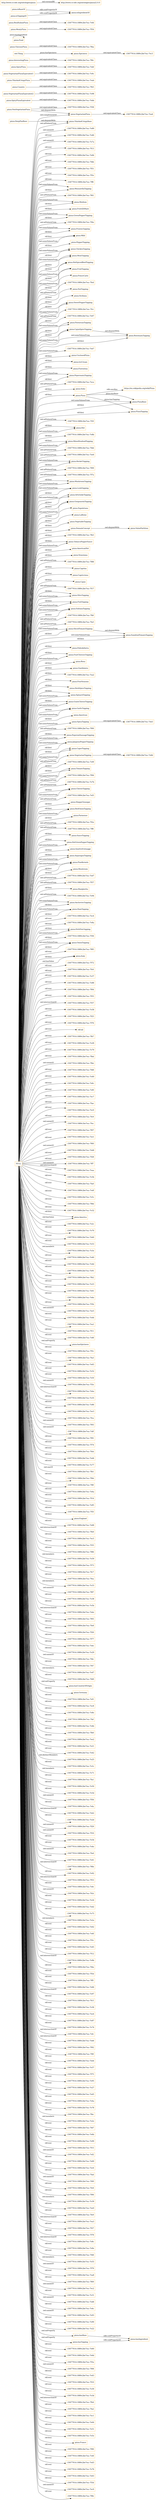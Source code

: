 digraph ar2dtool_diagram { 
rankdir=LR;
size="1501"
node [shape = rectangle, color="orange"]; "pizza:MozzarellaTopping" "-33677914:1889c2be7ea:-7f61" "-33677914:1889c2be7ea:-7ebb" "pizza:Medium" "pizza:FruttiDiMare" "pizza:VegetarianPizzaEquivalent2" "pizza:GreenPepperTopping" "-33677914:1889c2be7ea:-7f4a" "pizza:PrawnsTopping" "pizza:Mild" "pizza:PepperTopping" "pizza:ChickenTopping" "pizza:MeatTopping" "-33677914:1889c2be7ea:-7ea4" "pizza:HotSpicedBeefTopping" "pizza:FruitTopping" "pizza:PrinceCarlo" "-33677914:1889c2be7ea:-7fed" "pizza:NutTopping" "pizza:Siciliana" "-33677914:1889c2be7ea:-7e8d" "pizza:SweetPepperTopping" "-33677914:1889c2be7ea:-7fcc" "pizza:Country" "pizza:ThinAndCrispyBase" "pizza:ParmesanTopping" "pizza:CajunSpiceTopping" "-33677914:1889c2be7ea:-7eb7" "-33677914:1889c2be7ea:-7eab" "pizza:UnclosedPizza" "pizza:IceCream" "pizza:Fiorentina" "pizza:PeperonataTopping" "pizza:SpicyPizzaEquivalent" "-33677914:1889c2be7ea:-7eca" "pizza:Soho" "pizza:PizzaBase" "-33677914:1889c2be7ea:-7e9c" "-33677914:1889c2be7ea:-7ebf" "-33677914:1889c2be7ea:-7f3f" "pizza:InterestingPizza" "pizza:RosemaryTopping" "pizza:Hot" "-33677914:1889c2be7ea:-7e8b" "-33677914:1889c2be7ea:-7e98" "pizza:MixedSeafoodTopping" "-33677914:1889c2be7ea:-7fdd" "pizza:Spiciness" "-33677914:1889c2be7ea:-7ee6" "pizza:RocketTopping" "-33677914:1889c2be7ea:-7f09" "pizza:CheeseyPizza" "-33677914:1889c2be7ea:-7fb5" "-33677914:1889c2be7ea:-7f7a" "pizza:ValuePartition" "pizza:MushroomTopping" "pizza:LeekTopping" "pizza:ArtichokeTopping" "pizza:GorgonzolaTopping" "pizza:Napoletana" "pizza:LaReine" "pizza:VegetableTopping" "pizza:DomainConcept" "-33677914:1889c2be7ea:-7fb3" "pizza:TobascoPepperSauce" "pizza:AmericanHot" "pizza:Veneziana" "-33677914:1889c2be7ea:-7f88" "pizza:Food" "pizza:Caprina" "pizza:Capricciosa" "-33677914:1889c2be7ea:-7f38" "pizza:Cajun" "-33677914:1889c2be7ea:-7f17" "pizza:OliveTopping" "pizza:FishTopping" "-33677914:1889c2be7ea:-7fba" "pizza:SultanaTopping" "-33677914:1889c2be7ea:-7ec3" "-33677914:1889c2be7ea:-7fbf" "-33677914:1889c2be7ea:-7fa5" "pizza:SlicedTomatoTopping" "pizza:PolloAdAstra" "pizza:FourCheesesTopping" "pizza:Rosa" "pizza:Giardiniera" "-33677914:1889c2be7ea:-7ea2" "-33677914:1889c2be7ea:-7f6c" "pizza:FourSeasons" "pizza:HerbSpiceTopping" "pizza:SpinachTopping" "pizza:GoatsCheeseTopping" "pizza:DeepPanBase" "pizza:GarlicTopping" "pizza:American" "pizza:SundriedTomatoTopping" "pizza:SpicyTopping" "-33677914:1889c2be7ea:-7f00" "pizza:PeperoniSausageTopping" "pizza:JalapenoPepperTopping" "pizza:PizzaTopping" "pizza:CaperTopping" "pizza:VegetarianTopping" "-33677914:1889c2be7ea:-7e9f" "pizza:ThinAndCrispyPizza" "pizza:TomatoTopping" "-33677914:1889c2be7ea:-7f94" "-33677914:1889c2be7ea:-7e7b" "pizza:CheeseTopping" "-33677914:1889c2be7ea:-7ef3" "pizza:SpicyPizza" "pizza:SloppyGiuseppe" "pizza:RedOnionTopping" "-33677914:1889c2be7ea:-7f54" "-33677914:1889c2be7ea:-7eb3" "pizza:Parmense" "-33677914:1889c2be7ea:-7f2a" "-33677914:1889c2be7ea:-7ff8" "-33677914:1889c2be7ea:-7efd" "pizza:SauceTopping" "pizza:Pizza" "pizza:HotGreenPepperTopping" "pizza:VegetarianPizzaEquivalent1" "pizza:RealItalianPizza" "pizza:QuattroFormaggi" "pizza:AsparagusTopping" "pizza:MeatyPizza" "pizza:PineKernels" "pizza:Mushroom" "-33677914:1889c2be7ea:-7ed7" "-33677914:1889c2be7ea:-7f57" "pizza:Margherita" "-33677914:1889c2be7ea:-7e94" "pizza:AnchoviesTopping" "pizza:HamTopping" "pizza:VegetarianPizza" "pizza:NonVegetarianPizza" "pizza:PetitPoisTopping" "-33677914:1889c2be7ea:-7f36" "pizza:OnionTopping" ; /*classes style*/
	"pizza:VegetarianPizzaEquivalent1" -> "-33677914:1889c2be7ea:-7e9c" [ label = "owl:equivalentClass" ];
	"NULL" -> "pizza:CheeseTopping" [ label = "rdf:first" ];
	"NULL" -> "-33677914:1889c2be7ea:-7f85" [ label = "rdf:rest" ];
	"NULL" -> "-33677914:1889c2be7ea:-7f57" [ label = "owl:allValuesFrom" ];
	"NULL" -> "pizza:PeperoniSausageTopping" [ label = "rdf:first" ];
	"NULL" -> "pizza:Italy" [ label = "rdf:first" ];
	"NULL" -> "-33677914:1889c2be7ea:-7f72" [ label = "rdf:rest" ];
	"NULL" -> "-33677914:1889c2be7ea:-7fc6" [ label = "rdf:rest" ];
	"NULL" -> "-33677914:1889c2be7ea:-7e37" [ label = "rdf:rest" ];
	"NULL" -> "pizza:RocketTopping" [ label = "owl:someValuesFrom" ];
	"NULL" -> "-33677914:1889c2be7ea:-7e88" [ label = "rdf:rest" ];
	"NULL" -> "-33677914:1889c2be7ea:-7f04" [ label = "rdf:rest" ];
	"NULL" -> "-33677914:1889c2be7ea:-7f55" [ label = "rdf:rest" ];
	"NULL" -> "pizza:FourCheesesTopping" [ label = "rdf:first" ];
	"NULL" -> "pizza:Veneziana" [ label = "rdf:first" ];
	"NULL" -> "pizza:PizzaBase" [ label = "owl:someValuesFrom" ];
	"NULL" -> "-33677914:1889c2be7ea:-7f37" [ label = "owl:intersectionOf" ];
	"NULL" -> "-33677914:1889c2be7ea:-7e58" [ label = "rdf:rest" ];
	"NULL" -> "-33677914:1889c2be7ea:-7ff8" [ label = "owl:allValuesFrom" ];
	"NULL" -> "-33677914:1889c2be7ea:-7f25" [ label = "rdf:rest" ];
	"NULL" -> "pizza:HerbSpiceTopping" [ label = "rdf:first" ];
	"NULL" -> "-33677914:1889c2be7ea:-7f76" [ label = "rdf:rest" ];
	"NULL" -> "rdf:nil" [ label = "rdf:rest" ];
	"NULL" -> "-33677914:1889c2be7ea:-7fb7" [ label = "rdf:rest" ];
	"NULL" -> "-33677914:1889c2be7ea:-7e28" [ label = "rdf:rest" ];
	"NULL" -> "-33677914:1889c2be7ea:-7e79" [ label = "rdf:rest" ];
	"NULL" -> "-33677914:1889c2be7ea:-7f00" [ label = "owl:allValuesFrom" ];
	"NULL" -> "-33677914:1889c2be7ea:-7ea2" [ label = "rdf:first" ];
	"NULL" -> "-33677914:1889c2be7ea:-7fbd" [ label = "rdf:rest" ];
	"NULL" -> "-33677914:1889c2be7ea:-7fbe" [ label = "owl:unionOf" ];
	"NULL" -> "-33677914:1889c2be7ea:-7fd8" [ label = "rdf:rest" ];
	"NULL" -> "-33677914:1889c2be7ea:-7e49" [ label = "rdf:rest" ];
	"NULL" -> "-33677914:1889c2be7ea:-7e6c" [ label = "rdf:rest" ];
	"NULL" -> "pizza:Medium" [ label = "owl:someValuesFrom" ];
	"NULL" -> "pizza:MeatTopping" [ label = "owl:someValuesFrom" ];
	"NULL" -> "pizza:TobascoPepperSauce" [ label = "rdf:first" ];
	"NULL" -> "pizza:Parmense" [ label = "rdf:first" ];
	"NULL" -> "-33677914:1889c2be7ea:-7ef0" [ label = "rdf:rest" ];
	"NULL" -> "pizza:ChickenTopping" [ label = "owl:someValuesFrom" ];
	"NULL" -> "-33677914:1889c2be7ea:-7ec7" [ label = "rdf:rest" ];
	"NULL" -> "-33677914:1889c2be7ea:-7fae" [ label = "rdf:rest" ];
	"NULL" -> "pizza:OnionTopping" [ label = "owl:someValuesFrom" ];
	"NULL" -> "-33677914:1889c2be7ea:-7ec0" [ label = "rdf:rest" ];
	"NULL" -> "-33677914:1889c2be7ea:-7fc9" [ label = "rdf:rest" ];
	"NULL" -> "-33677914:1889c2be7ea:-7fec" [ label = "owl:unionOf" ];
	"NULL" -> "pizza:FruitTopping" [ label = "rdf:first" ];
	"NULL" -> "pizza:PizzaBase" [ label = "rdf:first" ];
	"NULL" -> "-33677914:1889c2be7ea:-7f07" [ label = "rdf:rest" ];
	"NULL" -> "pizza:FishTopping" [ label = "rdf:first" ];
	"NULL" -> "pizza:PineKernels" [ label = "owl:someValuesFrom" ];
	"NULL" -> "-33677914:1889c2be7ea:-7ee1" [ label = "rdf:rest" ];
	"NULL" -> "-33677914:1889c2be7ea:-7f60" [ label = "owl:unionOf" ];
	"NULL" -> "-33677914:1889c2be7ea:-7eb8" [ label = "rdf:rest" ];
	"NULL" -> "pizza:CajunSpiceTopping" [ label = "rdf:first" ];
	"NULL" -> "-33677914:1889c2be7ea:-7f28" [ label = "rdf:rest" ];
	"NULL" -> "pizza:AnchoviesTopping" [ label = "owl:someValuesFrom" ];
	"NULL" -> "-33677914:1889c2be7ea:-7ff7" [ label = "owl:unionOf" ];
	"NULL" -> "-33677914:1889c2be7ea:-7eaa" [ label = "owl:intersectionOf" ];
	"NULL" -> "pizza:JalapenoPepperTopping" [ label = "owl:someValuesFrom" ];
	"NULL" -> "-33677914:1889c2be7ea:-7e3b" [ label = "rdf:rest" ];
	"NULL" -> "-33677914:1889c2be7ea:-7ef3" [ label = "owl:allValuesFrom" ];
	"NULL" -> "-33677914:1889c2be7ea:-7fa0" [ label = "rdf:rest" ];
	"NULL" -> "-33677914:1889c2be7ea:-7edf" [ label = "rdf:rest" ];
	"NULL" -> "pizza:Caprina" [ label = "rdf:first" ];
	"NULL" -> "pizza:GreenPepperTopping" [ label = "owl:someValuesFrom" ];
	"NULL" -> "-33677914:1889c2be7ea:-7e5c" [ label = "rdf:rest" ];
	"NULL" -> "-33677914:1889c2be7ea:-7f8d" [ label = "rdf:rest" ];
	"NULL" -> "-33677914:1889c2be7ea:-7e32" [ label = "rdf:rest" ];
	"NULL" -> "pizza:America" [ label = "rdf:first" ];
	"NULL" -> "-33677914:1889c2be7ea:-7e2c" [ label = "rdf:rest" ];
	"NULL" -> "-33677914:1889c2be7ea:-7e70" [ label = "rdf:rest" ];
	"NULL" -> "pizza:NutTopping" [ label = "rdf:first" ];
	"NULL" -> "pizza:CajunSpiceTopping" [ label = "owl:someValuesFrom" ];
	"NULL" -> "-33677914:1889c2be7ea:-7f4a" [ label = "owl:allValuesFrom" ];
	"NULL" -> "pizza:HamTopping" [ label = "owl:someValuesFrom" ];
	"NULL" -> "-33677914:1889c2be7ea:-7eb0" [ label = "rdf:rest" ];
	"NULL" -> "-33677914:1889c2be7ea:-7e53" [ label = "rdf:rest" ];
	"NULL" -> "-33677914:1889c2be7ea:-7e3e" [ label = "owl:members" ];
	"NULL" -> "pizza:AmericanHot" [ label = "rdf:first" ];
	"NULL" -> "pizza:DomainConcept" [ label = "rdf:first" ];
	"NULL" -> "-33677914:1889c2be7ea:-7e40" [ label = "rdf:rest" ];
	"NULL" -> "-33677914:1889c2be7ea:-7e4d" [ label = "rdf:rest" ];
	"NULL" -> "-33677914:1889c2be7ea:-7e91" [ label = "rdf:rest" ];
	"NULL" -> "pizza:American" [ label = "rdf:first" ];
	"NULL" -> "-33677914:1889c2be7ea:-7fb2" [ label = "rdf:rest" ];
	"NULL" -> "-33677914:1889c2be7ea:-7e23" [ label = "rdf:rest" ];
	"NULL" -> "pizza:PetitPoisTopping" [ label = "rdf:first" ];
	"NULL" -> "pizza:Napoletana" [ label = "rdf:first" ];
	"NULL" -> "pizza:PineKernels" [ label = "rdf:first" ];
	"NULL" -> "-33677914:1889c2be7ea:-7e61" [ label = "rdf:rest" ];
	"NULL" -> "-33677914:1889c2be7ea:-7e6e" [ label = "rdf:rest" ];
	"NULL" -> "pizza:SultanaTopping" [ label = "owl:someValuesFrom" ];
	"NULL" -> "-33677914:1889c2be7ea:-7f3b" [ label = "rdf:rest" ];
	"NULL" -> "pizza:JalapenoPepperTopping" [ label = "rdf:first" ];
	"NULL" -> "pizza:HotSpicedBeefTopping" [ label = "rdf:first" ];
	"NULL" -> "-33677914:1889c2be7ea:-7ee5" [ label = "owl:unionOf" ];
	"NULL" -> "pizza:QuattroFormaggi" [ label = "rdf:first" ];
	"NULL" -> "-33677914:1889c2be7ea:-7e44" [ label = "rdf:rest" ];
	"NULL" -> "-33677914:1889c2be7ea:-7ea1" [ label = "rdf:rest" ];
	"NULL" -> "-33677914:1889c2be7ea:-7e9f" [ label = "rdf:first" ];
	"NULL" -> "-33677914:1889c2be7ea:-7f11" [ label = "rdf:rest" ];
	"NULL" -> "pizza:PizzaTopping" [ label = "rdf:first" ];
	"NULL" -> "-33677914:1889c2be7ea:-7e8f" [ label = "rdf:rest" ];
	"NULL" -> "pizza:hasSpiciness" [ label = "owl:onProperty" ];
	"NULL" -> "pizza:GarlicTopping" [ label = "rdf:first" ];
	"NULL" -> "-33677914:1889c2be7ea:-7f5c" [ label = "rdf:rest" ];
	"NULL" -> "-33677914:1889c2be7ea:-7fa3" [ label = "rdf:rest" ];
	"NULL" -> "pizza:ThinAndCrispyBase" [ label = "owl:allValuesFrom" ];
	"NULL" -> "pizza:RosemaryTopping" [ label = "owl:someValuesFrom" ];
	"NULL" -> "-33677914:1889c2be7ea:-7e65" [ label = "rdf:rest" ];
	"NULL" -> "-33677914:1889c2be7ea:-7f94" [ label = "owl:allValuesFrom" ];
	"NULL" -> "-33677914:1889c2be7ea:-7e52" [ label = "rdf:rest" ];
	"NULL" -> "-33677914:1889c2be7ea:-7e5f" [ label = "rdf:rest" ];
	"NULL" -> "-33677914:1889c2be7ea:-7f3e" [ label = "owl:unionOf" ];
	"NULL" -> "pizza:PrawnsTopping" [ label = "owl:someValuesFrom" ];
	"NULL" -> "-33677914:1889c2be7ea:-7eba" [ label = "owl:intersectionOf" ];
	"NULL" -> "pizza:ArtichokeTopping" [ label = "owl:someValuesFrom" ];
	"NULL" -> "-33677914:1889c2be7ea:-7e35" [ label = "rdf:rest" ];
	"NULL" -> "-33677914:1889c2be7ea:-7e86" [ label = "rdf:rest" ];
	"NULL" -> "-33677914:1889c2be7ea:-7ee3" [ label = "rdf:rest" ];
	"NULL" -> "pizza:OliveTopping" [ label = "rdf:first" ];
	"NULL" -> "pizza:GreenPepperTopping" [ label = "rdf:first" ];
	"NULL" -> "-33677914:1889c2be7ea:-7fca" [ label = "rdf:rest" ];
	"NULL" -> "-33677914:1889c2be7ea:-7f93" [ label = "owl:unionOf" ];
	"NULL" -> "-33677914:1889c2be7ea:-7eff" [ label = "owl:unionOf" ];
	"NULL" -> "-33677914:1889c2be7ea:-7f91" [ label = "rdf:rest" ];
	"NULL" -> "-33677914:1889c2be7ea:-7f74" [ label = "rdf:rest" ];
	"NULL" -> "-33677914:1889c2be7ea:-7feb" [ label = "rdf:rest" ];
	"NULL" -> "pizza:SlicedTomatoTopping" [ label = "owl:someValuesFrom" ];
	"NULL" -> "pizza:MozzarellaTopping" [ label = "owl:someValuesFrom" ];
	"NULL" -> "-33677914:1889c2be7ea:-7ed4" [ label = "rdf:rest" ];
	"NULL" -> "-33677914:1889c2be7ea:-7e77" [ label = "rdf:rest" ];
	"NULL" -> "pizza:OliveTopping" [ label = "owl:someValuesFrom" ];
	"NULL" -> "-33677914:1889c2be7ea:-7fb1" [ label = "owl:oneOf" ];
	"NULL" -> "-33677914:1889c2be7ea:-7fbb" [ label = "rdf:rest" ];
	"NULL" -> "-33677914:1889c2be7ea:-7f8f" [ label = "rdf:rest" ];
	"NULL" -> "-33677914:1889c2be7ea:-7ed7" [ label = "owl:allValuesFrom" ];
	"NULL" -> "-33677914:1889c2be7ea:-7e6a" [ label = "rdf:rest" ];
	"NULL" -> "-33677914:1889c2be7ea:-7f14" [ label = "rdf:rest" ];
	"NULL" -> "-33677914:1889c2be7ea:-7f36" [ label = "rdf:first" ];
	"NULL" -> "-33677914:1889c2be7ea:-7e85" [ label = "rdf:rest" ];
	"NULL" -> "-33677914:1889c2be7ea:-7f5f" [ label = "rdf:rest" ];
	"NULL" -> "pizza:RedOnionTopping" [ label = "rdf:first" ];
	"NULL" -> "pizza:England" [ label = "rdf:first" ];
	"NULL" -> "-33677914:1889c2be7ea:-7e68" [ label = "rdf:rest" ];
	"NULL" -> "-33677914:1889c2be7ea:-7eb7" [ label = "owl:someValuesFrom" ];
	"NULL" -> "-33677914:1889c2be7ea:-7fb9" [ label = "owl:intersectionOf" ];
	"NULL" -> "-33677914:1889c2be7ea:-7ec5" [ label = "rdf:rest" ];
	"NULL" -> "-33677914:1889c2be7ea:-7f35" [ label = "rdf:rest" ];
	"NULL" -> "-33677914:1889c2be7ea:-7f86" [ label = "rdf:rest" ];
	"NULL" -> "pizza:HotGreenPepperTopping" [ label = "rdf:first" ];
	"NULL" -> "-33677914:1889c2be7ea:-7e59" [ label = "owl:members" ];
	"NULL" -> "-33677914:1889c2be7ea:-7fed" [ label = "owl:allValuesFrom" ];
	"NULL" -> "-33677914:1889c2be7ea:-7f73" [ label = "rdf:rest" ];
	"NULL" -> "-33677914:1889c2be7ea:-7fc7" [ label = "rdf:rest" ];
	"NULL" -> "pizza:CaperTopping" [ label = "rdf:first" ];
	"NULL" -> "-33677914:1889c2be7ea:-7fea" [ label = "rdf:rest" ];
	"NULL" -> "-33677914:1889c2be7ea:-7e33" [ label = "owl:members" ];
	"NULL" -> "-33677914:1889c2be7ea:-7f87" [ label = "owl:unionOf" ];
	"NULL" -> "-33677914:1889c2be7ea:-7e38" [ label = "rdf:rest" ];
	"NULL" -> "-33677914:1889c2be7ea:-7e5b" [ label = "rdf:rest" ];
	"NULL" -> "-33677914:1889c2be7ea:-7ebe" [ label = "owl:intersectionOf" ];
	"NULL" -> "-33677914:1889c2be7ea:-7f05" [ label = "rdf:rest" ];
	"NULL" -> "-33677914:1889c2be7ea:-7fe8" [ label = "rdf:rest" ];
	"NULL" -> "pizza:CheeseTopping" [ label = "owl:someValuesFrom" ];
	"NULL" -> "-33677914:1889c2be7ea:-7f26" [ label = "rdf:rest" ];
	"NULL" -> "-33677914:1889c2be7ea:-7f77" [ label = "rdf:rest" ];
	"NULL" -> "pizza:GorgonzolaTopping" [ label = "rdf:first" ];
	"NULL" -> "-33677914:1889c2be7ea:-7ebc" [ label = "rdf:rest" ];
	"NULL" -> "pizza:HotGreenPepperTopping" [ label = "owl:someValuesFrom" ];
	"NULL" -> "-33677914:1889c2be7ea:-7e29" [ label = "rdf:rest" ];
	"NULL" -> "-33677914:1889c2be7ea:-7fdc" [ label = "owl:unionOf" ];
	"NULL" -> "-33677914:1889c2be7ea:-7f47" [ label = "rdf:rest" ];
	"NULL" -> "-33677914:1889c2be7ea:-7e47" [ label = "owl:members" ];
	"NULL" -> "-33677914:1889c2be7ea:-7fd9" [ label = "rdf:rest" ];
	"NULL" -> "pizza:hasCountryOfOrigin" [ label = "owl:onProperty" ];
	"NULL" -> "pizza:FishTopping" [ label = "owl:someValuesFrom" ];
	"NULL" -> "-33677914:1889c2be7ea:-7e94" [ label = "owl:allValuesFrom" ];
	"NULL" -> "pizza:SpicyTopping" [ label = "owl:someValuesFrom" ];
	"NULL" -> "pizza:Fiorentina" [ label = "rdf:first" ];
	"NULL" -> "-33677914:1889c2be7ea:-7e8b" [ label = "rdf:first" ];
	"NULL" -> "pizza:Germany" [ label = "rdf:first" ];
	"NULL" -> "-33677914:1889c2be7ea:-7ef1" [ label = "rdf:rest" ];
	"NULL" -> "pizza:GoatsCheeseTopping" [ label = "rdf:first" ];
	"NULL" -> "-33677914:1889c2be7ea:-7ec8" [ label = "rdf:rest" ];
	"NULL" -> "-33677914:1889c2be7ea:-7e8e" [ label = "rdf:rest" ];
	"NULL" -> "pizza:OnionTopping" [ label = "rdf:first" ];
	"NULL" -> "-33677914:1889c2be7ea:-7faf" [ label = "rdf:rest" ];
	"NULL" -> "-33677914:1889c2be7ea:-7f7a" [ label = "owl:allValuesFrom" ];
	"NULL" -> "-33677914:1889c2be7ea:-7e4b" [ label = "rdf:rest" ];
	"NULL" -> "-33677914:1889c2be7ea:-7fb0" [ label = "rdf:rest" ];
	"NULL" -> "-33677914:1889c2be7ea:-7ee2" [ label = "rdf:rest" ];
	"NULL" -> "pizza:UnclosedPizza" [ label = "rdf:first" ];
	"NULL" -> "-33677914:1889c2be7ea:-7e21" [ label = "rdf:rest" ];
	"NULL" -> "-33677914:1889c2be7ea:-7f09" [ label = "owl:allValuesFrom" ];
	"NULL" -> "-33677914:1889c2be7ea:-7e42" [ label = "rdf:rest" ];
	"NULL" -> "pizza:SweetPepperTopping" [ label = "rdf:first" ];
	"NULL" -> "-33677914:1889c2be7ea:-7e25" [ label = "owl:distinctMembers" ];
	"NULL" -> "-33677914:1889c2be7ea:-7e3c" [ label = "rdf:rest" ];
	"NULL" -> "-33677914:1889c2be7ea:-7e71" [ label = "owl:members" ];
	"NULL" -> "-33677914:1889c2be7ea:-7fa5" [ label = "owl:allValuesFrom" ];
	"NULL" -> "-33677914:1889c2be7ea:-7fa1" [ label = "rdf:rest" ];
	"NULL" -> "-33677914:1889c2be7ea:-7eca" [ label = "owl:allValuesFrom" ];
	"NULL" -> "pizza:VegetarianTopping" [ label = "owl:allValuesFrom" ];
	"NULL" -> "-33677914:1889c2be7ea:-7e50" [ label = "rdf:rest" ];
	"NULL" -> "-33677914:1889c2be7ea:-7e5d" [ label = "rdf:rest" ];
	"NULL" -> "pizza:MushroomTopping" [ label = "rdf:first" ];
	"NULL" -> "pizza:HotSpicedBeefTopping" [ label = "owl:someValuesFrom" ];
	"NULL" -> "-33677914:1889c2be7ea:-7f56" [ label = "owl:unionOf" ];
	"NULL" -> "-33677914:1889c2be7ea:-7efa" [ label = "rdf:rest" ];
	"NULL" -> "pizza:RedOnionTopping" [ label = "owl:someValuesFrom" ];
	"NULL" -> "pizza:America" [ label = "owl:hasValue" ];
	"NULL" -> "-33677914:1889c2be7ea:-7eb2" [ label = "owl:intersectionOf" ];
	"NULL" -> "-33677914:1889c2be7ea:-7e2d" [ label = "rdf:rest" ];
	"NULL" -> "pizza:PeperonataTopping" [ label = "owl:someValuesFrom" ];
	"NULL" -> "-33677914:1889c2be7ea:-7f29" [ label = "owl:unionOf" ];
	"NULL" -> "-33677914:1889c2be7ea:-7f16" [ label = "owl:unionOf" ];
	"NULL" -> "-33677914:1889c2be7ea:-7e54" [ label = "rdf:rest" ];
	"NULL" -> "-33677914:1889c2be7ea:-7e4e" [ label = "rdf:rest" ];
	"NULL" -> "pizza:TobascoPepperSauce" [ label = "owl:someValuesFrom" ];
	"NULL" -> "pizza:TomatoTopping" [ label = "rdf:first" ];
	"NULL" -> "-33677914:1889c2be7ea:-7fa4" [ label = "owl:unionOf" ];
	"NULL" -> "-33677914:1889c2be7ea:-7e41" [ label = "rdf:rest" ];
	"NULL" -> "-33677914:1889c2be7ea:-7f6b" [ label = "owl:intersectionOf" ];
	"NULL" -> "-33677914:1889c2be7ea:-7e92" [ label = "rdf:rest" ];
	"NULL" -> "-33677914:1889c2be7ea:-7f53" [ label = "owl:intersectionOf" ];
	"NULL" -> "-33677914:1889c2be7ea:-7efe" [ label = "rdf:rest" ];
	"NULL" -> "-33677914:1889c2be7ea:-7fcb" [ label = "owl:unionOf" ];
	"NULL" -> "pizza:SundriedTomatoTopping" [ label = "owl:someValuesFrom" ];
	"NULL" -> "-33677914:1889c2be7ea:-7e24" [ label = "rdf:rest" ];
	"NULL" -> "pizza:PrinceCarlo" [ label = "rdf:first" ];
	"NULL" -> "-33677914:1889c2be7ea:-7fdd" [ label = "owl:allValuesFrom" ];
	"NULL" -> "-33677914:1889c2be7ea:-7ed2" [ label = "rdf:rest" ];
	"NULL" -> "-33677914:1889c2be7ea:-7e75" [ label = "rdf:rest" ];
	"NULL" -> "-33677914:1889c2be7ea:-7e2a" [ label = "owl:members" ];
	"NULL" -> "-33677914:1889c2be7ea:-7e7b" [ label = "owl:allValuesFrom" ];
	"NULL" -> "pizza:GorgonzolaTopping" [ label = "owl:someValuesFrom" ];
	"NULL" -> "pizza:ParmesanTopping" [ label = "owl:someValuesFrom" ];
	"NULL" -> "-33677914:1889c2be7ea:-7e62" [ label = "rdf:rest" ];
	"NULL" -> "-33677914:1889c2be7ea:-7e6f" [ label = "rdf:rest" ];
	"NULL" -> "pizza:MeatTopping" [ label = "rdf:first" ];
	"NULL" -> "pizza:SloppyGiuseppe" [ label = "rdf:first" ];
	"NULL" -> "-33677914:1889c2be7ea:-7f3c" [ label = "rdf:rest" ];
	"NULL" -> "pizza:AnchoviesTopping" [ label = "rdf:first" ];
	"NULL" -> "-33677914:1889c2be7ea:-7e45" [ label = "rdf:rest" ];
	"NULL" -> "-33677914:1889c2be7ea:-7f12" [ label = "rdf:rest" ];
	"NULL" -> "-33677914:1889c2be7ea:-7e9b" [ label = "owl:intersectionOf" ];
	"NULL" -> "pizza:LeekTopping" [ label = "owl:someValuesFrom" ];
	"NULL" -> "-33677914:1889c2be7ea:-7fda" [ label = "rdf:rest" ];
	"NULL" -> "-33677914:1889c2be7ea:-7f5d" [ label = "rdf:rest" ];
	"NULL" -> "-33677914:1889c2be7ea:-7ff5" [ label = "rdf:rest" ];
	"NULL" -> "-33677914:1889c2be7ea:-7fb3" [ label = "rdf:first" ];
	"NULL" -> "pizza:Mushroom" [ label = "rdf:first" ];
	"NULL" -> "pizza:FruitTopping" [ label = "owl:someValuesFrom" ];
	"NULL" -> "-33677914:1889c2be7ea:-7e66" [ label = "rdf:rest" ];
	"NULL" -> "pizza:Cajun" [ label = "rdf:first" ];
	"NULL" -> "pizza:Mild" [ label = "rdf:first" ];
	"NULL" -> "pizza:Hot" [ label = "rdf:first" ];
	"NULL" -> "-33677914:1889c2be7ea:-7e97" [ label = "owl:intersectionOf" ];
	"NULL" -> "-33677914:1889c2be7ea:-7f3f" [ label = "owl:allValuesFrom" ];
	"NULL" -> "pizza:LeekTopping" [ label = "rdf:first" ];
	"NULL" -> "pizza:AsparagusTopping" [ label = "rdf:first" ];
	"NULL" -> "-33677914:1889c2be7ea:-7fc5" [ label = "rdf:rest" ];
	"NULL" -> "-33677914:1889c2be7ea:-7e36" [ label = "rdf:rest" ];
	"NULL" -> "-33677914:1889c2be7ea:-7ee4" [ label = "rdf:rest" ];
	"NULL" -> "-33677914:1889c2be7ea:-7e87" [ label = "rdf:rest" ];
	"NULL" -> "-33677914:1889c2be7ea:-7e74" [ label = "rdf:rest" ];
	"NULL" -> "-33677914:1889c2be7ea:-7efc" [ label = "owl:intersectionOf" ];
	"NULL" -> "-33677914:1889c2be7ea:-7eb6" [ label = "owl:intersectionOf" ];
	"NULL" -> "-33677914:1889c2be7ea:-7f92" [ label = "rdf:rest" ];
	"NULL" -> "-33677914:1889c2be7ea:-7f9f" [ label = "rdf:rest" ];
	"NULL" -> "-33677914:1889c2be7ea:-7eb4" [ label = "rdf:rest" ];
	"NULL" -> "-33677914:1889c2be7ea:-7e57" [ label = "rdf:rest" ];
	"NULL" -> "-33677914:1889c2be7ea:-7f75" [ label = "rdf:rest" ];
	"NULL" -> "-33677914:1889c2be7ea:-7e95" [ label = "rdf:rest" ];
	"NULL" -> "pizza:FourCheesesTopping" [ label = "owl:someValuesFrom" ];
	"NULL" -> "pizza:RosemaryTopping" [ label = "rdf:first" ];
	"NULL" -> "-33677914:1889c2be7ea:-7e27" [ label = "rdf:rest" ];
	"NULL" -> "-33677914:1889c2be7ea:-7ed5" [ label = "rdf:rest" ];
	"NULL" -> "-33677914:1889c2be7ea:-7e4a" [ label = "rdf:rest" ];
	"NULL" -> "-33677914:1889c2be7ea:-7e78" [ label = "rdf:rest" ];
	"NULL" -> "-33677914:1889c2be7ea:-7fbc" [ label = "rdf:rest" ];
	"NULL" -> "pizza:MixedSeafoodTopping" [ label = "rdf:first" ];
	"NULL" -> "-33677914:1889c2be7ea:-7e2e" [ label = "owl:members" ];
	"NULL" -> "pizza:Mild" [ label = "owl:someValuesFrom" ];
	"NULL" -> "-33677914:1889c2be7ea:-7fd7" [ label = "rdf:rest" ];
	"NULL" -> "pizza:AsparagusTopping" [ label = "owl:someValuesFrom" ];
	"NULL" -> "-33677914:1889c2be7ea:-7e6b" [ label = "rdf:rest" ];
	"NULL" -> "-33677914:1889c2be7ea:-7e99" [ label = "rdf:rest" ];
	"NULL" -> "-33677914:1889c2be7ea:-7fcc" [ label = "owl:allValuesFrom" ];
	"NULL" -> "pizza:ArtichokeTopping" [ label = "rdf:first" ];
	"NULL" -> "-33677914:1889c2be7ea:-7f15" [ label = "rdf:rest" ];
	"NULL" -> "pizza:PrawnsTopping" [ label = "rdf:first" ];
	"NULL" -> "pizza:GarlicTopping" [ label = "owl:someValuesFrom" ];
	"NULL" -> "-33677914:1889c2be7ea:-7ef2" [ label = "owl:unionOf" ];
	"NULL" -> "-33677914:1889c2be7ea:-7e69" [ label = "rdf:rest" ];
	"NULL" -> "-33677914:1889c2be7ea:-7ec6" [ label = "rdf:rest" ];
	"NULL" -> "pizza:IceCream" [ label = "rdf:first" ];
	"NULL" -> "-33677914:1889c2be7ea:-7f2a" [ label = "owl:allValuesFrom" ];
	"NULL" -> "-33677914:1889c2be7ea:-7fad" [ label = "rdf:rest" ];
	"NULL" -> "pizza:ParmesanTopping" [ label = "rdf:first" ];
	"NULL" -> "-33677914:1889c2be7ea:-7f49" [ label = "owl:unionOf" ];
	"NULL" -> "pizza:ChickenTopping" [ label = "rdf:first" ];
	"NULL" -> "-33677914:1889c2be7ea:-7fc8" [ label = "rdf:rest" ];
	"NULL" -> "pizza:MozzarellaTopping" [ label = "rdf:first" ];
	"NULL" -> "-33677914:1889c2be7ea:-7f06" [ label = "rdf:rest" ];
	"NULL" -> "-33677914:1889c2be7ea:-7e39" [ label = "owl:members" ];
	"NULL" -> "pizza:Rosa" [ label = "rdf:first" ];
	"NULL" -> "-33677914:1889c2be7ea:-7ee0" [ label = "rdf:rest" ];
	"NULL" -> "-33677914:1889c2be7ea:-7fe9" [ label = "rdf:rest" ];
	"NULL" -> "pizza:SauceTopping" [ label = "rdf:first" ];
	"NULL" -> "-33677914:1889c2be7ea:-7ea3" [ label = "owl:intersectionOf" ];
	"NULL" -> "pizza:Giardiniera" [ label = "rdf:first" ];
	"NULL" -> "-33677914:1889c2be7ea:-7ee6" [ label = "owl:allValuesFrom" ];
	"NULL" -> "-33677914:1889c2be7ea:-7f27" [ label = "rdf:rest" ];
	"NULL" -> "pizza:PetitPoisTopping" [ label = "owl:someValuesFrom" ];
	"NULL" -> "-33677914:1889c2be7ea:-7f78" [ label = "rdf:rest" ];
	"NULL" -> "-33677914:1889c2be7ea:-7e8c" [ label = "owl:intersectionOf" ];
	"NULL" -> "pizza:PeperoniSausageTopping" [ label = "owl:someValuesFrom" ];
	"NULL" -> "-33677914:1889c2be7ea:-7f88" [ label = "owl:allValuesFrom" ];
	"NULL" -> "-33677914:1889c2be7ea:-7e9e" [ label = "rdf:rest" ];
	"NULL" -> "pizza:FruttiDiMare" [ label = "rdf:first" ];
	"NULL" -> "-33677914:1889c2be7ea:-7f48" [ label = "rdf:rest" ];
	"NULL" -> "-33677914:1889c2be7ea:-7e55" [ label = "owl:members" ];
	"NULL" -> "-33677914:1889c2be7ea:-7f79" [ label = "owl:unionOf" ];
	"NULL" -> "-33677914:1889c2be7ea:-7ea8" [ label = "rdf:rest" ];
	"NULL" -> "pizza:Pizza" [ label = "rdf:first" ];
	"NULL" -> "-33677914:1889c2be7ea:-7f69" [ label = "rdf:rest" ];
	"NULL" -> "-33677914:1889c2be7ea:-7ec2" [ label = "owl:unionOf" ];
	"NULL" -> "pizza:PeperonataTopping" [ label = "rdf:first" ];
	"NULL" -> "-33677914:1889c2be7ea:-7e31" [ label = "rdf:rest" ];
	"NULL" -> "pizza:VegetarianPizza" [ label = "owl:complementOf" ];
	"NULL" -> "pizza:SpinachTopping" [ label = "rdf:first" ];
	"NULL" -> "pizza:MushroomTopping" [ label = "owl:someValuesFrom" ];
	"NULL" -> "-33677914:1889c2be7ea:-7ed6" [ label = "owl:unionOf" ];
	"NULL" -> "pizza:SweetPepperTopping" [ label = "owl:someValuesFrom" ];
	"NULL" -> "-33677914:1889c2be7ea:-7e4c" [ label = "rdf:rest" ];
	"NULL" -> "-33677914:1889c2be7ea:-7e93" [ label = "owl:unionOf" ];
	"NULL" -> "-33677914:1889c2be7ea:-7f17" [ label = "owl:allValuesFrom" ];
	"NULL" -> "-33677914:1889c2be7ea:-7e90" [ label = "rdf:rest" ];
	"NULL" -> "pizza:Capricciosa" [ label = "rdf:first" ];
	"NULL" -> "pizza:HamTopping" [ label = "rdf:first" ];
	"NULL" -> "pizza:LaReine" [ label = "rdf:first" ];
	"NULL" -> "-33677914:1889c2be7ea:-7e22" [ label = "rdf:rest" ];
	"NULL" -> "pizza:hasBase" [ label = "owl:onProperty" ];
	"NULL" -> "pizza:SpinachTopping" [ label = "owl:someValuesFrom" ];
	"NULL" -> "pizza:VegetableTopping" [ label = "rdf:first" ];
	"NULL" -> "-33677914:1889c2be7ea:-7e60" [ label = "rdf:rest" ];
	"NULL" -> "-33677914:1889c2be7ea:-7e6d" [ label = "rdf:rest" ];
	"NULL" -> "-33677914:1889c2be7ea:-7fbf" [ label = "owl:allValuesFrom" ];
	"NULL" -> "-33677914:1889c2be7ea:-7f3a" [ label = "rdf:rest" ];
	"NULL" -> "-33677914:1889c2be7ea:-7f08" [ label = "owl:unionOf" ];
	"NULL" -> "pizza:TomatoTopping" [ label = "owl:someValuesFrom" ];
	"NULL" -> "pizza:Italy" [ label = "owl:hasValue" ];
	"NULL" -> "-33677914:1889c2be7ea:-7e43" [ label = "rdf:rest" ];
	"NULL" -> "pizza:GoatsCheeseTopping" [ label = "owl:someValuesFrom" ];
	"NULL" -> "pizza:FourSeasons" [ label = "rdf:first" ];
	"NULL" -> "-33677914:1889c2be7ea:-7f61" [ label = "owl:allValuesFrom" ];
	"NULL" -> "-33677914:1889c2be7ea:-7f10" [ label = "rdf:rest" ];
	"NULL" -> "pizza:SlicedTomatoTopping" [ label = "rdf:first" ];
	"NULL" -> "-33677914:1889c2be7ea:-7e30" [ label = "rdf:rest" ];
	"NULL" -> "-33677914:1889c2be7ea:-7e3d" [ label = "rdf:rest" ];
	"NULL" -> "pizza:MixedSeafoodTopping" [ label = "owl:someValuesFrom" ];
	"NULL" -> "-33677914:1889c2be7ea:-7fb4" [ label = "owl:intersectionOf" ];
	"NULL" -> "-33677914:1889c2be7ea:-7fa2" [ label = "rdf:rest" ];
	"NULL" -> "-33677914:1889c2be7ea:-7ec1" [ label = "rdf:rest" ];
	"NULL" -> "-33677914:1889c2be7ea:-7e64" [ label = "rdf:rest" ];
	"NULL" -> "pizza:Hot" [ label = "owl:someValuesFrom" ];
	"NULL" -> "-33677914:1889c2be7ea:-7e51" [ label = "rdf:rest" ];
	"NULL" -> "-33677914:1889c2be7ea:-7e5e" [ label = "rdf:rest" ];
	"NULL" -> "pizza:PepperTopping" [ label = "rdf:first" ];
	"NULL" -> "pizza:France" [ label = "rdf:first" ];
	"NULL" -> "pizza:SundriedTomatoTopping" [ label = "rdf:first" ];
	"NULL" -> "-33677914:1889c2be7ea:-7f90" [ label = "rdf:rest" ];
	"NULL" -> "-33677914:1889c2be7ea:-7e4f" [ label = "rdf:rest" ];
	"NULL" -> "pizza:hasTopping" [ label = "owl:onProperty" ];
	"NULL" -> "pizza:Medium" [ label = "rdf:first" ];
	"NULL" -> "pizza:PolloAdAstra" [ label = "rdf:first" ];
	"NULL" -> "-33677914:1889c2be7ea:-7ed3" [ label = "rdf:rest" ];
	"NULL" -> "-33677914:1889c2be7ea:-7e76" [ label = "rdf:rest" ];
	"NULL" -> "pizza:SultanaTopping" [ label = "rdf:first" ];
	"NULL" -> "pizza:Siciliana" [ label = "rdf:first" ];
	"NULL" -> "-33677914:1889c2be7ea:-7e63" [ label = "rdf:rest" ];
	"NULL" -> "-33677914:1889c2be7ea:-7f3d" [ label = "rdf:rest" ];
	"NULL" -> "-33677914:1889c2be7ea:-7ec9" [ label = "owl:unionOf" ];
	"NULL" -> "-33677914:1889c2be7ea:-7f8e" [ label = "rdf:rest" ];
	"NULL" -> "-33677914:1889c2be7ea:-7e89" [ label = "owl:unionOf" ];
	"NULL" -> "pizza:Soho" [ label = "rdf:first" ];
	"NULL" -> "-33677914:1889c2be7ea:-7e46" [ label = "rdf:rest" ];
	"NULL" -> "pizza:Margherita" [ label = "rdf:first" ];
	"NULL" -> "-33677914:1889c2be7ea:-7e7a" [ label = "owl:unionOf" ];
	"NULL" -> "-33677914:1889c2be7ea:-7f13" [ label = "rdf:rest" ];
	"NULL" -> "pizza:CaperTopping" [ label = "owl:someValuesFrom" ];
	"NULL" -> "-33677914:1889c2be7ea:-7e84" [ label = "rdf:rest" ];
	"NULL" -> "-33677914:1889c2be7ea:-7fdb" [ label = "rdf:rest" ];
	"NULL" -> "-33677914:1889c2be7ea:-7f51" [ label = "rdf:rest" ];
	"NULL" -> "-33677914:1889c2be7ea:-7f5e" [ label = "rdf:rest" ];
	"NULL" -> "-33677914:1889c2be7ea:-7ff6" [ label = "rdf:rest" ];
	"NULL" -> "-33677914:1889c2be7ea:-7e67" [ label = "rdf:rest" ];
	"NULL" -> "-33677914:1889c2be7ea:-7ec4" [ label = "rdf:rest" ];
	"NULL" -> "-33677914:1889c2be7ea:-7e8a" [ label = "rdf:rest" ];
	"NULL" -> "pizza:RocketTopping" [ label = "rdf:first" ];
	"pizza:ThinAndCrispyPizza" -> "-33677914:1889c2be7ea:-7eab" [ label = "owl:equivalentClass" ];
	"pizza:Country" -> "-33677914:1889c2be7ea:-7fb5" [ label = "owl:equivalentClass" ];
	"pizza:hasTopping" -> "pizza:hasIngredient" [ label = "rdfs:subPropertyOf" ];
	"pizza:CheeseyPizza" -> "-33677914:1889c2be7ea:-7fba" [ label = "owl:equivalentClass" ];
	"pizza:CajunSpiceTopping" -> "pizza:RosemaryTopping" [ label = "owl:disjointWith" ];
	"pizza:isBaseOf" -> "pizza:isIngredientOf" [ label = "rdfs:subPropertyOf" ];
	"pizza:DeepPanBase" -> "pizza:ThinAndCrispyBase" [ label = "owl:disjointWith" ];
	"http://www.co-ode.org/ontologies/pizza" -> "http://www.co-ode.org/ontologies/pizza/2.0.0" [ label = "owl:versionIRI" ];
	"pizza:VegetarianPizza" -> "-33677914:1889c2be7ea:-7ea4" [ label = "owl:equivalentClass" ];
	"pizza:RealItalianPizza" -> "-33677914:1889c2be7ea:-7efd" [ label = "owl:equivalentClass" ];
	"pizza:Pizza" -> "https://en.wikipedia.org/wiki/Pizza" [ label = "rdfs:seeAlso" ];
	"pizza:NonVegetarianPizza" -> "pizza:VegetarianPizza" [ label = "owl:disjointWith" ];
	"pizza:NonVegetarianPizza" -> "-33677914:1889c2be7ea:-7f38" [ label = "owl:equivalentClass" ];
	"pizza:MeatyPizza" -> "-33677914:1889c2be7ea:-7f54" [ label = "owl:equivalentClass" ];
	"pizza:DomainConcept" -> "pizza:ValuePartition" [ label = "owl:disjointWith" ];
	"pizza:Spiciness" -> "-33677914:1889c2be7ea:-7ec3" [ label = "owl:equivalentClass" ];
	"pizza:isToppingOf" -> "pizza:isIngredientOf" [ label = "rdfs:subPropertyOf" ];
	"pizza:hasBase" -> "pizza:hasIngredient" [ label = "rdfs:subPropertyOf" ];
	"pizza:VegetarianTopping" -> "-33677914:1889c2be7ea:-7e8d" [ label = "owl:equivalentClass" ];
	"pizza:InterestingPizza" -> "-33677914:1889c2be7ea:-7f6c" [ label = "owl:equivalentClass" ];
	"pizza:SlicedTomatoTopping" -> "pizza:SundriedTomatoTopping" [ label = "owl:disjointWith" ];
	"pizza:SpicyTopping" -> "-33677914:1889c2be7ea:-7eb3" [ label = "owl:equivalentClass" ];
	"pizza:VegetarianPizzaEquivalent2" -> "-33677914:1889c2be7ea:-7e98" [ label = "owl:equivalentClass" ];
	"pizza:SpicyPizza" -> "-33677914:1889c2be7ea:-7ebf" [ label = "owl:equivalentClass" ];
	"pizza:SpicyPizzaEquivalent" -> "-33677914:1889c2be7ea:-7ebb" [ label = "owl:equivalentClass" ];
	"pizza:Pizza" -> "pizza:PizzaTopping" [ label = "pizza:hasTopping" ];
	"pizza:Pizza" -> "pizza:PizzaBase" [ label = "pizza:hasBase" ];
	"owl:Thing" -> "pizza:Spiciness" [ label = "pizza:hasSpiciness" ];
	"pizza:Food" -> "pizza:Food" [ label = "pizza:hasIngredient" ];

}

